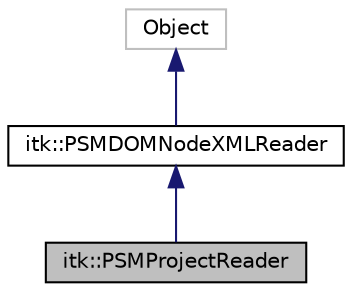 digraph "itk::PSMProjectReader"
{
  edge [fontname="Helvetica",fontsize="10",labelfontname="Helvetica",labelfontsize="10"];
  node [fontname="Helvetica",fontsize="10",shape=record];
  Node1 [label="itk::PSMProjectReader",height=0.2,width=0.4,color="black", fillcolor="grey75", style="filled", fontcolor="black"];
  Node2 -> Node1 [dir="back",color="midnightblue",fontsize="10",style="solid",fontname="Helvetica"];
  Node2 [label="itk::PSMDOMNodeXMLReader",height=0.2,width=0.4,color="black", fillcolor="white", style="filled",URL="$classitk_1_1_p_s_m_d_o_m_node_x_m_l_reader.html",tooltip="Class to read a special PSM DOM object from an XML file or an input stream. "];
  Node3 -> Node2 [dir="back",color="midnightblue",fontsize="10",style="solid",fontname="Helvetica"];
  Node3 [label="Object",height=0.2,width=0.4,color="grey75", fillcolor="white", style="filled"];
}
